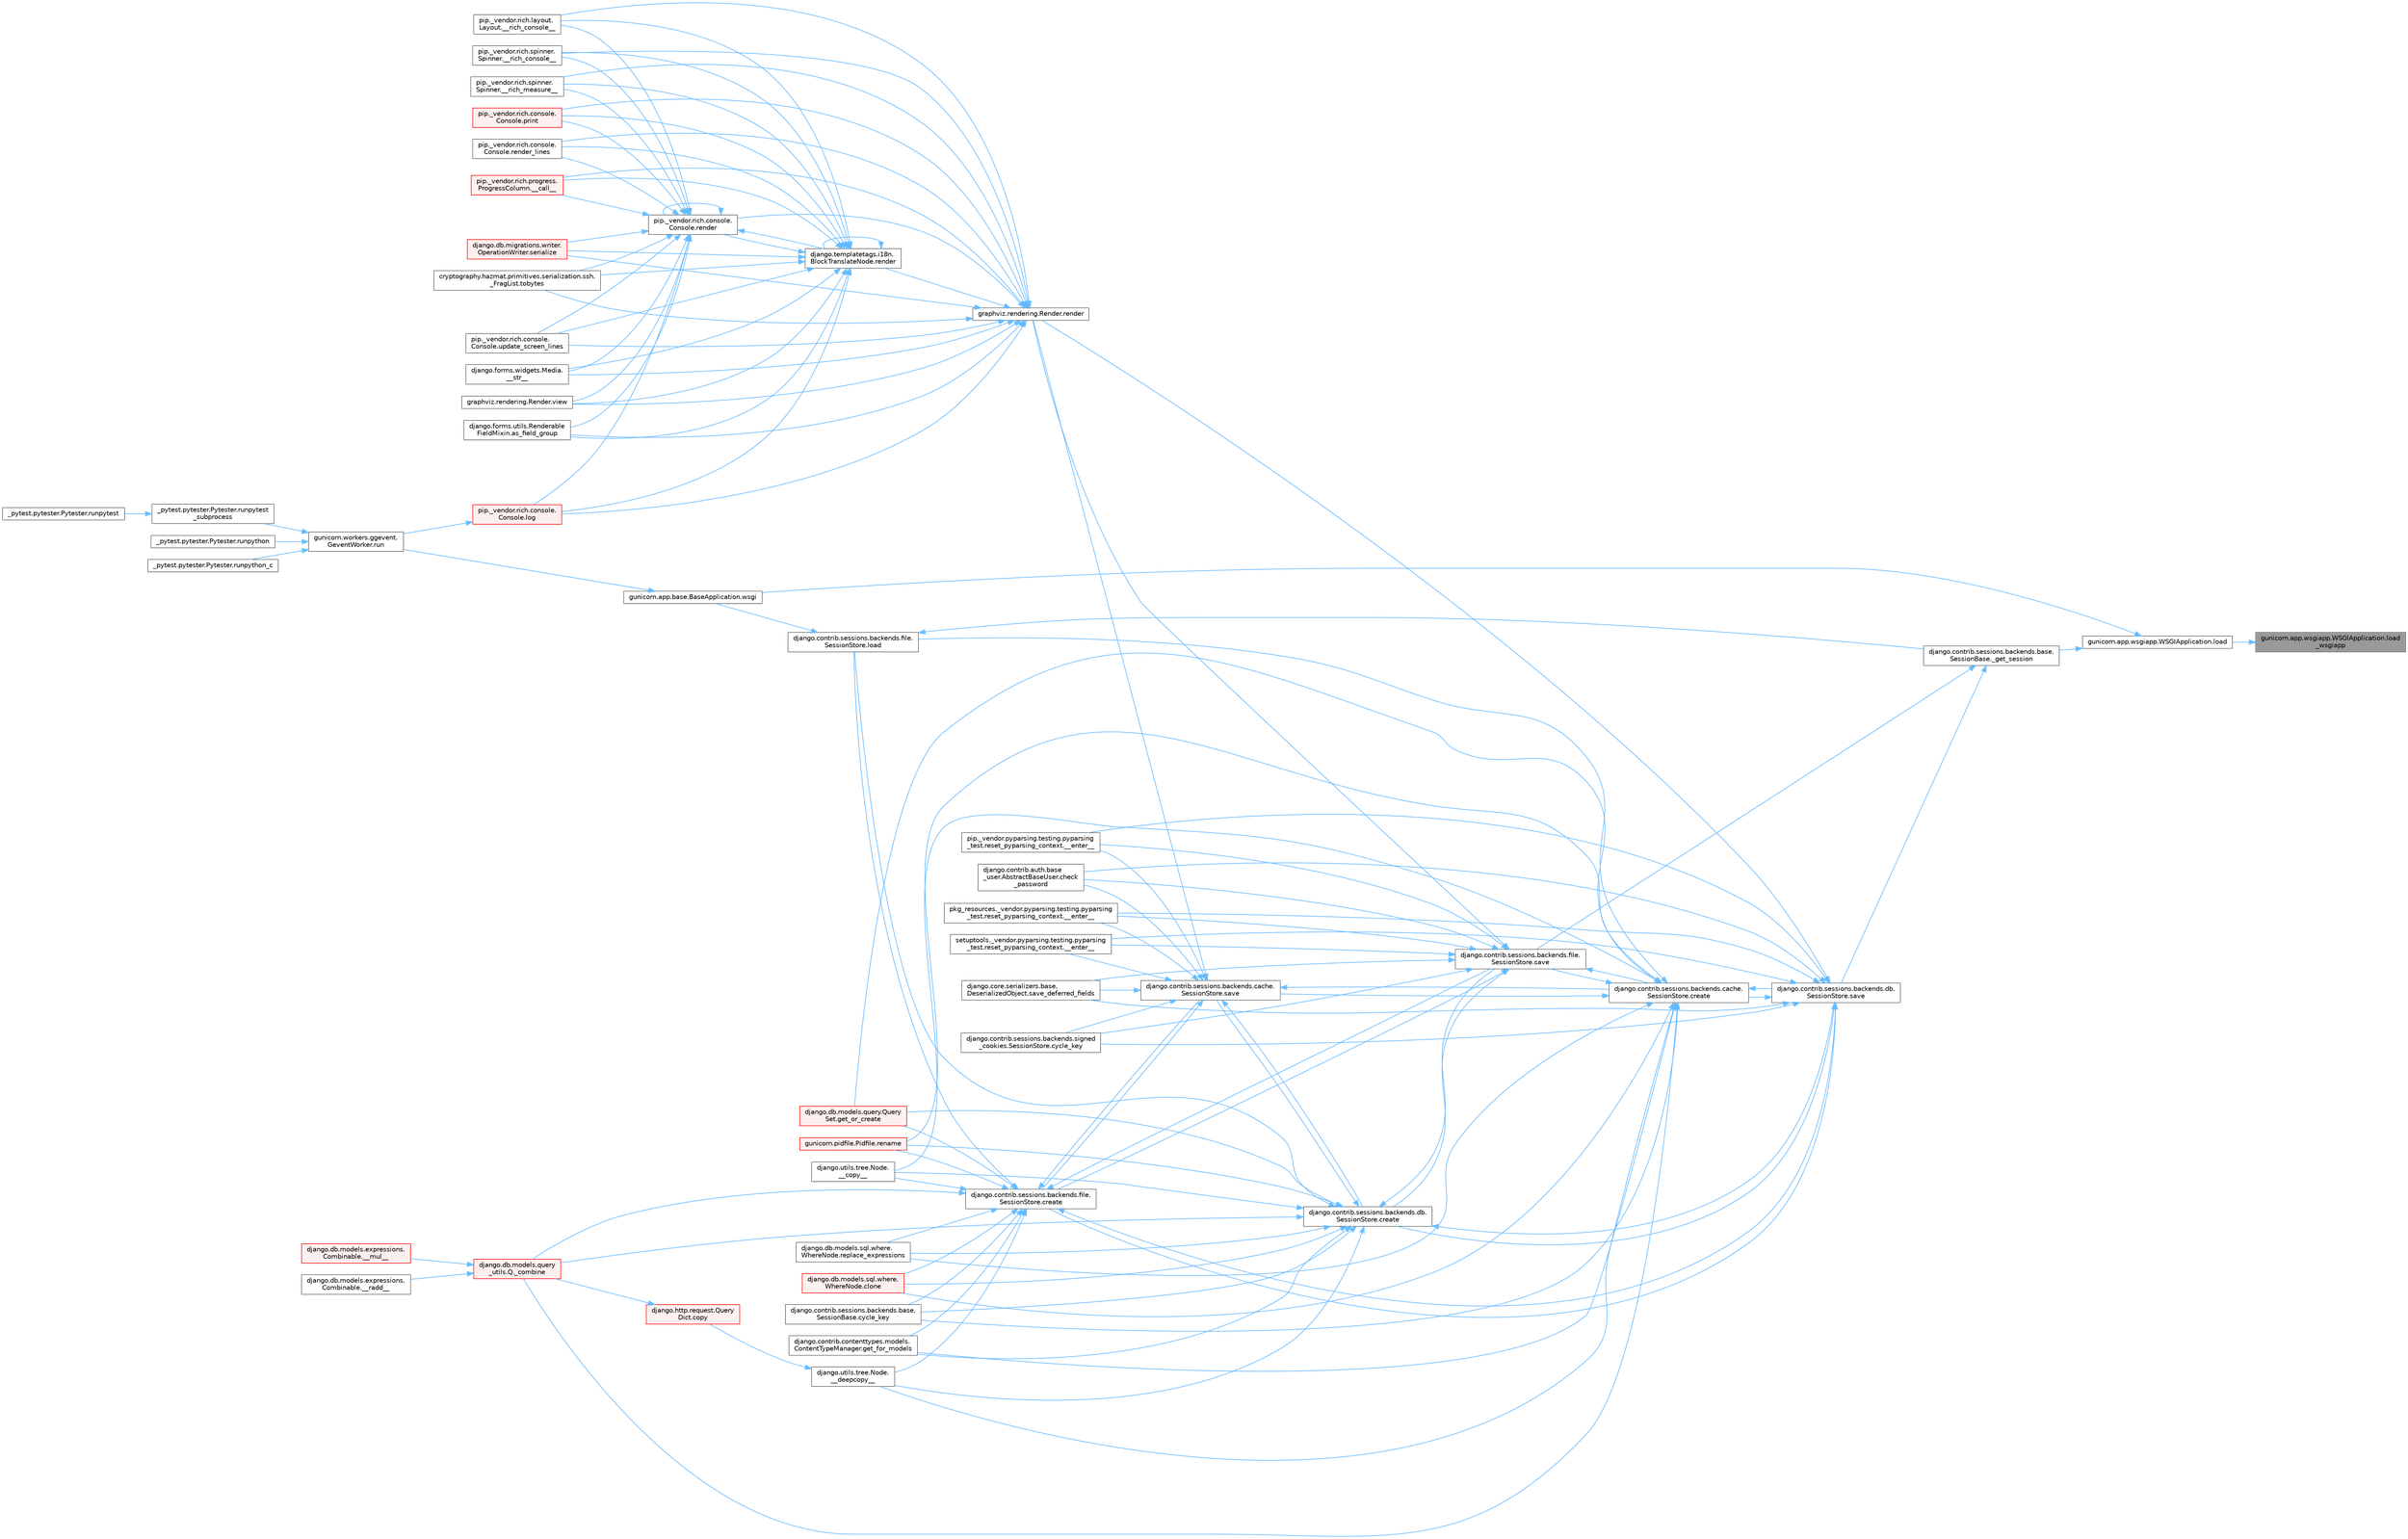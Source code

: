 digraph "gunicorn.app.wsgiapp.WSGIApplication.load_wsgiapp"
{
 // LATEX_PDF_SIZE
  bgcolor="transparent";
  edge [fontname=Helvetica,fontsize=10,labelfontname=Helvetica,labelfontsize=10];
  node [fontname=Helvetica,fontsize=10,shape=box,height=0.2,width=0.4];
  rankdir="RL";
  Node1 [id="Node000001",label="gunicorn.app.wsgiapp.WSGIApplication.load\l_wsgiapp",height=0.2,width=0.4,color="gray40", fillcolor="grey60", style="filled", fontcolor="black",tooltip=" "];
  Node1 -> Node2 [id="edge1_Node000001_Node000002",dir="back",color="steelblue1",style="solid",tooltip=" "];
  Node2 [id="Node000002",label="gunicorn.app.wsgiapp.WSGIApplication.load",height=0.2,width=0.4,color="grey40", fillcolor="white", style="filled",URL="$classgunicorn_1_1app_1_1wsgiapp_1_1_w_s_g_i_application.html#a682273a1ef500147150c6e98b8efaa89",tooltip=" "];
  Node2 -> Node3 [id="edge2_Node000002_Node000003",dir="back",color="steelblue1",style="solid",tooltip=" "];
  Node3 [id="Node000003",label="django.contrib.sessions.backends.base.\lSessionBase._get_session",height=0.2,width=0.4,color="grey40", fillcolor="white", style="filled",URL="$classdjango_1_1contrib_1_1sessions_1_1backends_1_1base_1_1_session_base.html#a3ca0af594cbb5d34f3d4f76c8f90bf4f",tooltip=" "];
  Node3 -> Node4 [id="edge3_Node000003_Node000004",dir="back",color="steelblue1",style="solid",tooltip=" "];
  Node4 [id="Node000004",label="django.contrib.sessions.backends.db.\lSessionStore.save",height=0.2,width=0.4,color="grey40", fillcolor="white", style="filled",URL="$classdjango_1_1contrib_1_1sessions_1_1backends_1_1db_1_1_session_store.html#a68a6b4f159bd3dc969ec80b34c1622af",tooltip=" "];
  Node4 -> Node5 [id="edge4_Node000004_Node000005",dir="back",color="steelblue1",style="solid",tooltip=" "];
  Node5 [id="Node000005",label="pip._vendor.pyparsing.testing.pyparsing\l_test.reset_pyparsing_context.__enter__",height=0.2,width=0.4,color="grey40", fillcolor="white", style="filled",URL="$classpip_1_1__vendor_1_1pyparsing_1_1testing_1_1pyparsing__test_1_1reset__pyparsing__context.html#a3d39d97a0d95a9b46c987e6dff52b7c0",tooltip=" "];
  Node4 -> Node6 [id="edge5_Node000004_Node000006",dir="back",color="steelblue1",style="solid",tooltip=" "];
  Node6 [id="Node000006",label="pkg_resources._vendor.pyparsing.testing.pyparsing\l_test.reset_pyparsing_context.__enter__",height=0.2,width=0.4,color="grey40", fillcolor="white", style="filled",URL="$classpkg__resources_1_1__vendor_1_1pyparsing_1_1testing_1_1pyparsing__test_1_1reset__pyparsing__context.html#a8d8360c033ccc7296fb9323a07cdeb25",tooltip=" "];
  Node4 -> Node7 [id="edge6_Node000004_Node000007",dir="back",color="steelblue1",style="solid",tooltip=" "];
  Node7 [id="Node000007",label="setuptools._vendor.pyparsing.testing.pyparsing\l_test.reset_pyparsing_context.__enter__",height=0.2,width=0.4,color="grey40", fillcolor="white", style="filled",URL="$classsetuptools_1_1__vendor_1_1pyparsing_1_1testing_1_1pyparsing__test_1_1reset__pyparsing__context.html#a436e2ea8355c86505c8cfdae81714c7c",tooltip=" "];
  Node4 -> Node8 [id="edge7_Node000004_Node000008",dir="back",color="steelblue1",style="solid",tooltip=" "];
  Node8 [id="Node000008",label="django.contrib.auth.base\l_user.AbstractBaseUser.check\l_password",height=0.2,width=0.4,color="grey40", fillcolor="white", style="filled",URL="$classdjango_1_1contrib_1_1auth_1_1base__user_1_1_abstract_base_user.html#aaa9bb7fa5353bc1917dbd7f87b63321a",tooltip=" "];
  Node4 -> Node9 [id="edge8_Node000004_Node000009",dir="back",color="steelblue1",style="solid",tooltip=" "];
  Node9 [id="Node000009",label="django.contrib.sessions.backends.cache.\lSessionStore.create",height=0.2,width=0.4,color="grey40", fillcolor="white", style="filled",URL="$classdjango_1_1contrib_1_1sessions_1_1backends_1_1cache_1_1_session_store.html#a38c9efbdb5115fd1820ae198b767c39c",tooltip=" "];
  Node9 -> Node10 [id="edge9_Node000009_Node000010",dir="back",color="steelblue1",style="solid",tooltip=" "];
  Node10 [id="Node000010",label="django.utils.tree.Node.\l__copy__",height=0.2,width=0.4,color="grey40", fillcolor="white", style="filled",URL="$classdjango_1_1utils_1_1tree_1_1_node.html#abae878f6b4500b8b241c23d8fac46e63",tooltip=" "];
  Node9 -> Node11 [id="edge10_Node000009_Node000011",dir="back",color="steelblue1",style="solid",tooltip=" "];
  Node11 [id="Node000011",label="django.utils.tree.Node.\l__deepcopy__",height=0.2,width=0.4,color="grey40", fillcolor="white", style="filled",URL="$classdjango_1_1utils_1_1tree_1_1_node.html#a38840c46ded3963808edbeec90765d6b",tooltip=" "];
  Node11 -> Node12 [id="edge11_Node000011_Node000012",dir="back",color="steelblue1",style="solid",tooltip=" "];
  Node12 [id="Node000012",label="django.http.request.Query\lDict.copy",height=0.2,width=0.4,color="red", fillcolor="#FFF0F0", style="filled",URL="$classdjango_1_1http_1_1request_1_1_query_dict.html#ada9e4956e62868c5587b9ffde7b358b5",tooltip=" "];
  Node12 -> Node154 [id="edge12_Node000012_Node000154",dir="back",color="steelblue1",style="solid",tooltip=" "];
  Node154 [id="Node000154",label="django.db.models.query\l_utils.Q._combine",height=0.2,width=0.4,color="red", fillcolor="#FFF0F0", style="filled",URL="$classdjango_1_1db_1_1models_1_1query__utils_1_1_q.html#ade621b98231b73615e1aa3a726560c55",tooltip=" "];
  Node154 -> Node155 [id="edge13_Node000154_Node000155",dir="back",color="steelblue1",style="solid",tooltip=" "];
  Node155 [id="Node000155",label="django.db.models.expressions.\lCombinable.__mul__",height=0.2,width=0.4,color="red", fillcolor="#FFF0F0", style="filled",URL="$classdjango_1_1db_1_1models_1_1expressions_1_1_combinable.html#a18670e03ec4b2fc0eafb0782602b72ec",tooltip=" "];
  Node154 -> Node159 [id="edge14_Node000154_Node000159",dir="back",color="steelblue1",style="solid",tooltip=" "];
  Node159 [id="Node000159",label="django.db.models.expressions.\lCombinable.__radd__",height=0.2,width=0.4,color="grey40", fillcolor="white", style="filled",URL="$classdjango_1_1db_1_1models_1_1expressions_1_1_combinable.html#a4872efab02abfbe2d20977469210ce25",tooltip=" "];
  Node9 -> Node154 [id="edge15_Node000009_Node000154",dir="back",color="steelblue1",style="solid",tooltip=" "];
  Node9 -> Node394 [id="edge16_Node000009_Node000394",dir="back",color="steelblue1",style="solid",tooltip=" "];
  Node394 [id="Node000394",label="django.db.models.sql.where.\lWhereNode.clone",height=0.2,width=0.4,color="red", fillcolor="#FFF0F0", style="filled",URL="$classdjango_1_1db_1_1models_1_1sql_1_1where_1_1_where_node.html#a0faff63950b774ce4ad391ea1f6b6d2c",tooltip=" "];
  Node9 -> Node32 [id="edge17_Node000009_Node000032",dir="back",color="steelblue1",style="solid",tooltip=" "];
  Node32 [id="Node000032",label="django.contrib.sessions.backends.base.\lSessionBase.cycle_key",height=0.2,width=0.4,color="grey40", fillcolor="white", style="filled",URL="$classdjango_1_1contrib_1_1sessions_1_1backends_1_1base_1_1_session_base.html#a6955e9bebe4e5b7d463bccfcf9181016",tooltip=" "];
  Node9 -> Node519 [id="edge18_Node000009_Node000519",dir="back",color="steelblue1",style="solid",tooltip=" "];
  Node519 [id="Node000519",label="django.contrib.contenttypes.models.\lContentTypeManager.get_for_models",height=0.2,width=0.4,color="grey40", fillcolor="white", style="filled",URL="$classdjango_1_1contrib_1_1contenttypes_1_1models_1_1_content_type_manager.html#a541a2e215680799739b6f8c1b19ddda4",tooltip=" "];
  Node9 -> Node520 [id="edge19_Node000009_Node000520",dir="back",color="steelblue1",style="solid",tooltip=" "];
  Node520 [id="Node000520",label="django.db.models.query.Query\lSet.get_or_create",height=0.2,width=0.4,color="red", fillcolor="#FFF0F0", style="filled",URL="$classdjango_1_1db_1_1models_1_1query_1_1_query_set.html#a0f727927ec4d1b9f3087b831cc911c59",tooltip=" "];
  Node9 -> Node302 [id="edge20_Node000009_Node000302",dir="back",color="steelblue1",style="solid",tooltip=" "];
  Node302 [id="Node000302",label="django.contrib.sessions.backends.file.\lSessionStore.load",height=0.2,width=0.4,color="grey40", fillcolor="white", style="filled",URL="$classdjango_1_1contrib_1_1sessions_1_1backends_1_1file_1_1_session_store.html#a408fa63512306fbaa7bbb62742f0295f",tooltip=" "];
  Node302 -> Node3 [id="edge21_Node000302_Node000003",dir="back",color="steelblue1",style="solid",tooltip=" "];
  Node302 -> Node299 [id="edge22_Node000302_Node000299",dir="back",color="steelblue1",style="solid",tooltip=" "];
  Node299 [id="Node000299",label="gunicorn.app.base.BaseApplication.wsgi",height=0.2,width=0.4,color="grey40", fillcolor="white", style="filled",URL="$classgunicorn_1_1app_1_1base_1_1_base_application.html#a18ae24b2d0d44fb694b9f2b0cdffa670",tooltip=" "];
  Node299 -> Node300 [id="edge23_Node000299_Node000300",dir="back",color="steelblue1",style="solid",tooltip=" "];
  Node300 [id="Node000300",label="gunicorn.workers.ggevent.\lGeventWorker.run",height=0.2,width=0.4,color="grey40", fillcolor="white", style="filled",URL="$classgunicorn_1_1workers_1_1ggevent_1_1_gevent_worker.html#a0d8ffe6d6db44cfe8310ccf5643506ee",tooltip=" "];
  Node300 -> Node105 [id="edge24_Node000300_Node000105",dir="back",color="steelblue1",style="solid",tooltip=" "];
  Node105 [id="Node000105",label="_pytest.pytester.Pytester.runpytest\l_subprocess",height=0.2,width=0.4,color="grey40", fillcolor="white", style="filled",URL="$class__pytest_1_1pytester_1_1_pytester.html#a59323c6d6a1469a1206f1c0b8fce99c9",tooltip=" "];
  Node105 -> Node106 [id="edge25_Node000105_Node000106",dir="back",color="steelblue1",style="solid",tooltip=" "];
  Node106 [id="Node000106",label="_pytest.pytester.Pytester.runpytest",height=0.2,width=0.4,color="grey40", fillcolor="white", style="filled",URL="$class__pytest_1_1pytester_1_1_pytester.html#a2765db48ffe1b8853581d711ff43a87b",tooltip=" "];
  Node300 -> Node107 [id="edge26_Node000300_Node000107",dir="back",color="steelblue1",style="solid",tooltip=" "];
  Node107 [id="Node000107",label="_pytest.pytester.Pytester.runpython",height=0.2,width=0.4,color="grey40", fillcolor="white", style="filled",URL="$class__pytest_1_1pytester_1_1_pytester.html#a4e0c539507f15fd333cf618faf9687ef",tooltip=" "];
  Node300 -> Node108 [id="edge27_Node000300_Node000108",dir="back",color="steelblue1",style="solid",tooltip=" "];
  Node108 [id="Node000108",label="_pytest.pytester.Pytester.runpython_c",height=0.2,width=0.4,color="grey40", fillcolor="white", style="filled",URL="$class__pytest_1_1pytester_1_1_pytester.html#aea789acfe206d9c40d9a6bf54a337f2a",tooltip=" "];
  Node9 -> Node522 [id="edge28_Node000009_Node000522",dir="back",color="steelblue1",style="solid",tooltip=" "];
  Node522 [id="Node000522",label="gunicorn.pidfile.Pidfile.rename",height=0.2,width=0.4,color="red", fillcolor="#FFF0F0", style="filled",URL="$classgunicorn_1_1pidfile_1_1_pidfile.html#af03623bf56b92f594700ba5e5f25bc76",tooltip=" "];
  Node9 -> Node524 [id="edge29_Node000009_Node000524",dir="back",color="steelblue1",style="solid",tooltip=" "];
  Node524 [id="Node000524",label="django.db.models.sql.where.\lWhereNode.replace_expressions",height=0.2,width=0.4,color="grey40", fillcolor="white", style="filled",URL="$classdjango_1_1db_1_1models_1_1sql_1_1where_1_1_where_node.html#a1cc3580a7f4a51605b52ae4a9653b3ac",tooltip=" "];
  Node9 -> Node525 [id="edge30_Node000009_Node000525",dir="back",color="steelblue1",style="solid",tooltip=" "];
  Node525 [id="Node000525",label="django.contrib.sessions.backends.cache.\lSessionStore.save",height=0.2,width=0.4,color="grey40", fillcolor="white", style="filled",URL="$classdjango_1_1contrib_1_1sessions_1_1backends_1_1cache_1_1_session_store.html#a67e81d959c24e3a84b1e755a9a861c53",tooltip=" "];
  Node525 -> Node5 [id="edge31_Node000525_Node000005",dir="back",color="steelblue1",style="solid",tooltip=" "];
  Node525 -> Node6 [id="edge32_Node000525_Node000006",dir="back",color="steelblue1",style="solid",tooltip=" "];
  Node525 -> Node7 [id="edge33_Node000525_Node000007",dir="back",color="steelblue1",style="solid",tooltip=" "];
  Node525 -> Node8 [id="edge34_Node000525_Node000008",dir="back",color="steelblue1",style="solid",tooltip=" "];
  Node525 -> Node9 [id="edge35_Node000525_Node000009",dir="back",color="steelblue1",style="solid",tooltip=" "];
  Node525 -> Node393 [id="edge36_Node000525_Node000393",dir="back",color="steelblue1",style="solid",tooltip=" "];
  Node393 [id="Node000393",label="django.contrib.sessions.backends.db.\lSessionStore.create",height=0.2,width=0.4,color="grey40", fillcolor="white", style="filled",URL="$classdjango_1_1contrib_1_1sessions_1_1backends_1_1db_1_1_session_store.html#a4a98c0168c61e75be58e279660aa6ce4",tooltip=" "];
  Node393 -> Node10 [id="edge37_Node000393_Node000010",dir="back",color="steelblue1",style="solid",tooltip=" "];
  Node393 -> Node11 [id="edge38_Node000393_Node000011",dir="back",color="steelblue1",style="solid",tooltip=" "];
  Node393 -> Node154 [id="edge39_Node000393_Node000154",dir="back",color="steelblue1",style="solid",tooltip=" "];
  Node393 -> Node394 [id="edge40_Node000393_Node000394",dir="back",color="steelblue1",style="solid",tooltip=" "];
  Node393 -> Node32 [id="edge41_Node000393_Node000032",dir="back",color="steelblue1",style="solid",tooltip=" "];
  Node393 -> Node519 [id="edge42_Node000393_Node000519",dir="back",color="steelblue1",style="solid",tooltip=" "];
  Node393 -> Node520 [id="edge43_Node000393_Node000520",dir="back",color="steelblue1",style="solid",tooltip=" "];
  Node393 -> Node302 [id="edge44_Node000393_Node000302",dir="back",color="steelblue1",style="solid",tooltip=" "];
  Node393 -> Node522 [id="edge45_Node000393_Node000522",dir="back",color="steelblue1",style="solid",tooltip=" "];
  Node393 -> Node524 [id="edge46_Node000393_Node000524",dir="back",color="steelblue1",style="solid",tooltip=" "];
  Node393 -> Node525 [id="edge47_Node000393_Node000525",dir="back",color="steelblue1",style="solid",tooltip=" "];
  Node393 -> Node4 [id="edge48_Node000393_Node000004",dir="back",color="steelblue1",style="solid",tooltip=" "];
  Node393 -> Node1117 [id="edge49_Node000393_Node001117",dir="back",color="steelblue1",style="solid",tooltip=" "];
  Node1117 [id="Node001117",label="django.contrib.sessions.backends.file.\lSessionStore.save",height=0.2,width=0.4,color="grey40", fillcolor="white", style="filled",URL="$classdjango_1_1contrib_1_1sessions_1_1backends_1_1file_1_1_session_store.html#af170f9c112376eb1627509287bf9620f",tooltip=" "];
  Node1117 -> Node5 [id="edge50_Node001117_Node000005",dir="back",color="steelblue1",style="solid",tooltip=" "];
  Node1117 -> Node6 [id="edge51_Node001117_Node000006",dir="back",color="steelblue1",style="solid",tooltip=" "];
  Node1117 -> Node7 [id="edge52_Node001117_Node000007",dir="back",color="steelblue1",style="solid",tooltip=" "];
  Node1117 -> Node8 [id="edge53_Node001117_Node000008",dir="back",color="steelblue1",style="solid",tooltip=" "];
  Node1117 -> Node9 [id="edge54_Node001117_Node000009",dir="back",color="steelblue1",style="solid",tooltip=" "];
  Node1117 -> Node393 [id="edge55_Node001117_Node000393",dir="back",color="steelblue1",style="solid",tooltip=" "];
  Node1117 -> Node518 [id="edge56_Node001117_Node000518",dir="back",color="steelblue1",style="solid",tooltip=" "];
  Node518 [id="Node000518",label="django.contrib.sessions.backends.file.\lSessionStore.create",height=0.2,width=0.4,color="grey40", fillcolor="white", style="filled",URL="$classdjango_1_1contrib_1_1sessions_1_1backends_1_1file_1_1_session_store.html#a6624db6a37dfff490f837047e0a60dda",tooltip=" "];
  Node518 -> Node10 [id="edge57_Node000518_Node000010",dir="back",color="steelblue1",style="solid",tooltip=" "];
  Node518 -> Node11 [id="edge58_Node000518_Node000011",dir="back",color="steelblue1",style="solid",tooltip=" "];
  Node518 -> Node154 [id="edge59_Node000518_Node000154",dir="back",color="steelblue1",style="solid",tooltip=" "];
  Node518 -> Node394 [id="edge60_Node000518_Node000394",dir="back",color="steelblue1",style="solid",tooltip=" "];
  Node518 -> Node32 [id="edge61_Node000518_Node000032",dir="back",color="steelblue1",style="solid",tooltip=" "];
  Node518 -> Node519 [id="edge62_Node000518_Node000519",dir="back",color="steelblue1",style="solid",tooltip=" "];
  Node518 -> Node520 [id="edge63_Node000518_Node000520",dir="back",color="steelblue1",style="solid",tooltip=" "];
  Node518 -> Node302 [id="edge64_Node000518_Node000302",dir="back",color="steelblue1",style="solid",tooltip=" "];
  Node518 -> Node522 [id="edge65_Node000518_Node000522",dir="back",color="steelblue1",style="solid",tooltip=" "];
  Node518 -> Node524 [id="edge66_Node000518_Node000524",dir="back",color="steelblue1",style="solid",tooltip=" "];
  Node518 -> Node525 [id="edge67_Node000518_Node000525",dir="back",color="steelblue1",style="solid",tooltip=" "];
  Node518 -> Node4 [id="edge68_Node000518_Node000004",dir="back",color="steelblue1",style="solid",tooltip=" "];
  Node518 -> Node1117 [id="edge69_Node000518_Node001117",dir="back",color="steelblue1",style="solid",tooltip=" "];
  Node1117 -> Node526 [id="edge70_Node001117_Node000526",dir="back",color="steelblue1",style="solid",tooltip=" "];
  Node526 [id="Node000526",label="django.contrib.sessions.backends.signed\l_cookies.SessionStore.cycle_key",height=0.2,width=0.4,color="grey40", fillcolor="white", style="filled",URL="$classdjango_1_1contrib_1_1sessions_1_1backends_1_1signed__cookies_1_1_session_store.html#abf8e71313b847459c30f19e691c25a93",tooltip=" "];
  Node1117 -> Node527 [id="edge71_Node001117_Node000527",dir="back",color="steelblue1",style="solid",tooltip=" "];
  Node527 [id="Node000527",label="graphviz.rendering.Render.render",height=0.2,width=0.4,color="grey40", fillcolor="white", style="filled",URL="$classgraphviz_1_1rendering_1_1_render.html#a0249d6538d64a6b59b1bed64d4636456",tooltip=" "];
  Node527 -> Node408 [id="edge72_Node000527_Node000408",dir="back",color="steelblue1",style="solid",tooltip=" "];
  Node408 [id="Node000408",label="pip._vendor.rich.progress.\lProgressColumn.__call__",height=0.2,width=0.4,color="red", fillcolor="#FFF0F0", style="filled",URL="$classpip_1_1__vendor_1_1rich_1_1progress_1_1_progress_column.html#ae0c399be74222f949edb0fa5324cf6ea",tooltip=" "];
  Node527 -> Node409 [id="edge73_Node000527_Node000409",dir="back",color="steelblue1",style="solid",tooltip=" "];
  Node409 [id="Node000409",label="pip._vendor.rich.layout.\lLayout.__rich_console__",height=0.2,width=0.4,color="grey40", fillcolor="white", style="filled",URL="$classpip_1_1__vendor_1_1rich_1_1layout_1_1_layout.html#ac39cb3d17d2b0324ee1b0dada41a3ebd",tooltip=" "];
  Node527 -> Node410 [id="edge74_Node000527_Node000410",dir="back",color="steelblue1",style="solid",tooltip=" "];
  Node410 [id="Node000410",label="pip._vendor.rich.spinner.\lSpinner.__rich_console__",height=0.2,width=0.4,color="grey40", fillcolor="white", style="filled",URL="$classpip_1_1__vendor_1_1rich_1_1spinner_1_1_spinner.html#a6883d8dced19ac48d4dfc74f776357fd",tooltip=" "];
  Node527 -> Node411 [id="edge75_Node000527_Node000411",dir="back",color="steelblue1",style="solid",tooltip=" "];
  Node411 [id="Node000411",label="pip._vendor.rich.spinner.\lSpinner.__rich_measure__",height=0.2,width=0.4,color="grey40", fillcolor="white", style="filled",URL="$classpip_1_1__vendor_1_1rich_1_1spinner_1_1_spinner.html#a89745682c823c44a31bae8e8d07869f5",tooltip=" "];
  Node527 -> Node412 [id="edge76_Node000527_Node000412",dir="back",color="steelblue1",style="solid",tooltip=" "];
  Node412 [id="Node000412",label="django.forms.widgets.Media.\l__str__",height=0.2,width=0.4,color="grey40", fillcolor="white", style="filled",URL="$classdjango_1_1forms_1_1widgets_1_1_media.html#ae1651710548a7d9f14f036d035012d21",tooltip=" "];
  Node527 -> Node413 [id="edge77_Node000527_Node000413",dir="back",color="steelblue1",style="solid",tooltip=" "];
  Node413 [id="Node000413",label="django.forms.utils.Renderable\lFieldMixin.as_field_group",height=0.2,width=0.4,color="grey40", fillcolor="white", style="filled",URL="$classdjango_1_1forms_1_1utils_1_1_renderable_field_mixin.html#a1e9a1b4f790ea694431554267fd5d74c",tooltip=" "];
  Node527 -> Node414 [id="edge78_Node000527_Node000414",dir="back",color="steelblue1",style="solid",tooltip=" "];
  Node414 [id="Node000414",label="pip._vendor.rich.console.\lConsole.log",height=0.2,width=0.4,color="red", fillcolor="#FFF0F0", style="filled",URL="$classpip_1_1__vendor_1_1rich_1_1console_1_1_console.html#af9c77e39f9413fc2b134c60cfa23b0f1",tooltip=" "];
  Node414 -> Node300 [id="edge79_Node000414_Node000300",dir="back",color="steelblue1",style="solid",tooltip=" "];
  Node527 -> Node528 [id="edge80_Node000527_Node000528",dir="back",color="steelblue1",style="solid",tooltip=" "];
  Node528 [id="Node000528",label="pip._vendor.rich.console.\lConsole.print",height=0.2,width=0.4,color="red", fillcolor="#FFF0F0", style="filled",URL="$classpip_1_1__vendor_1_1rich_1_1console_1_1_console.html#af954370cdbb49236b597f2c11064549d",tooltip=" "];
  Node527 -> Node853 [id="edge81_Node000527_Node000853",dir="back",color="steelblue1",style="solid",tooltip=" "];
  Node853 [id="Node000853",label="django.templatetags.i18n.\lBlockTranslateNode.render",height=0.2,width=0.4,color="grey40", fillcolor="white", style="filled",URL="$classdjango_1_1templatetags_1_1i18n_1_1_block_translate_node.html#aaf05bebfd02c1c4b676387ada0357832",tooltip=" "];
  Node853 -> Node408 [id="edge82_Node000853_Node000408",dir="back",color="steelblue1",style="solid",tooltip=" "];
  Node853 -> Node409 [id="edge83_Node000853_Node000409",dir="back",color="steelblue1",style="solid",tooltip=" "];
  Node853 -> Node410 [id="edge84_Node000853_Node000410",dir="back",color="steelblue1",style="solid",tooltip=" "];
  Node853 -> Node411 [id="edge85_Node000853_Node000411",dir="back",color="steelblue1",style="solid",tooltip=" "];
  Node853 -> Node412 [id="edge86_Node000853_Node000412",dir="back",color="steelblue1",style="solid",tooltip=" "];
  Node853 -> Node413 [id="edge87_Node000853_Node000413",dir="back",color="steelblue1",style="solid",tooltip=" "];
  Node853 -> Node414 [id="edge88_Node000853_Node000414",dir="back",color="steelblue1",style="solid",tooltip=" "];
  Node853 -> Node528 [id="edge89_Node000853_Node000528",dir="back",color="steelblue1",style="solid",tooltip=" "];
  Node853 -> Node853 [id="edge90_Node000853_Node000853",dir="back",color="steelblue1",style="solid",tooltip=" "];
  Node853 -> Node854 [id="edge91_Node000853_Node000854",dir="back",color="steelblue1",style="solid",tooltip=" "];
  Node854 [id="Node000854",label="pip._vendor.rich.console.\lConsole.render",height=0.2,width=0.4,color="grey40", fillcolor="white", style="filled",URL="$classpip_1_1__vendor_1_1rich_1_1console_1_1_console.html#a9551b8254c573105adde80622393a938",tooltip=" "];
  Node854 -> Node408 [id="edge92_Node000854_Node000408",dir="back",color="steelblue1",style="solid",tooltip=" "];
  Node854 -> Node409 [id="edge93_Node000854_Node000409",dir="back",color="steelblue1",style="solid",tooltip=" "];
  Node854 -> Node410 [id="edge94_Node000854_Node000410",dir="back",color="steelblue1",style="solid",tooltip=" "];
  Node854 -> Node411 [id="edge95_Node000854_Node000411",dir="back",color="steelblue1",style="solid",tooltip=" "];
  Node854 -> Node412 [id="edge96_Node000854_Node000412",dir="back",color="steelblue1",style="solid",tooltip=" "];
  Node854 -> Node413 [id="edge97_Node000854_Node000413",dir="back",color="steelblue1",style="solid",tooltip=" "];
  Node854 -> Node414 [id="edge98_Node000854_Node000414",dir="back",color="steelblue1",style="solid",tooltip=" "];
  Node854 -> Node528 [id="edge99_Node000854_Node000528",dir="back",color="steelblue1",style="solid",tooltip=" "];
  Node854 -> Node853 [id="edge100_Node000854_Node000853",dir="back",color="steelblue1",style="solid",tooltip=" "];
  Node854 -> Node854 [id="edge101_Node000854_Node000854",dir="back",color="steelblue1",style="solid",tooltip=" "];
  Node854 -> Node855 [id="edge102_Node000854_Node000855",dir="back",color="steelblue1",style="solid",tooltip=" "];
  Node855 [id="Node000855",label="pip._vendor.rich.console.\lConsole.render_lines",height=0.2,width=0.4,color="grey40", fillcolor="white", style="filled",URL="$classpip_1_1__vendor_1_1rich_1_1console_1_1_console.html#a5818808a49db20c5bee6986425f96f14",tooltip=" "];
  Node854 -> Node856 [id="edge103_Node000854_Node000856",dir="back",color="steelblue1",style="solid",tooltip=" "];
  Node856 [id="Node000856",label="django.db.migrations.writer.\lOperationWriter.serialize",height=0.2,width=0.4,color="red", fillcolor="#FFF0F0", style="filled",URL="$classdjango_1_1db_1_1migrations_1_1writer_1_1_operation_writer.html#a866e8d13e1c54a35d74e9a6b0383b2f8",tooltip=" "];
  Node854 -> Node1198 [id="edge104_Node000854_Node001198",dir="back",color="steelblue1",style="solid",tooltip=" "];
  Node1198 [id="Node001198",label="cryptography.hazmat.primitives.serialization.ssh.\l_FragList.tobytes",height=0.2,width=0.4,color="grey40", fillcolor="white", style="filled",URL="$classcryptography_1_1hazmat_1_1primitives_1_1serialization_1_1ssh_1_1___frag_list.html#a195dd4e7c741624829a13af53fa3de38",tooltip=" "];
  Node854 -> Node1199 [id="edge105_Node000854_Node001199",dir="back",color="steelblue1",style="solid",tooltip=" "];
  Node1199 [id="Node001199",label="pip._vendor.rich.console.\lConsole.update_screen_lines",height=0.2,width=0.4,color="grey40", fillcolor="white", style="filled",URL="$classpip_1_1__vendor_1_1rich_1_1console_1_1_console.html#a21cfe5af86ec7533f23d45fe2969817e",tooltip=" "];
  Node854 -> Node1200 [id="edge106_Node000854_Node001200",dir="back",color="steelblue1",style="solid",tooltip=" "];
  Node1200 [id="Node001200",label="graphviz.rendering.Render.view",height=0.2,width=0.4,color="grey40", fillcolor="white", style="filled",URL="$classgraphviz_1_1rendering_1_1_render.html#a53169c422996b9a7e92b5580c13914e2",tooltip=" "];
  Node853 -> Node855 [id="edge107_Node000853_Node000855",dir="back",color="steelblue1",style="solid",tooltip=" "];
  Node853 -> Node856 [id="edge108_Node000853_Node000856",dir="back",color="steelblue1",style="solid",tooltip=" "];
  Node853 -> Node1198 [id="edge109_Node000853_Node001198",dir="back",color="steelblue1",style="solid",tooltip=" "];
  Node853 -> Node1199 [id="edge110_Node000853_Node001199",dir="back",color="steelblue1",style="solid",tooltip=" "];
  Node853 -> Node1200 [id="edge111_Node000853_Node001200",dir="back",color="steelblue1",style="solid",tooltip=" "];
  Node527 -> Node854 [id="edge112_Node000527_Node000854",dir="back",color="steelblue1",style="solid",tooltip=" "];
  Node527 -> Node855 [id="edge113_Node000527_Node000855",dir="back",color="steelblue1",style="solid",tooltip=" "];
  Node527 -> Node856 [id="edge114_Node000527_Node000856",dir="back",color="steelblue1",style="solid",tooltip=" "];
  Node527 -> Node1198 [id="edge115_Node000527_Node001198",dir="back",color="steelblue1",style="solid",tooltip=" "];
  Node527 -> Node1199 [id="edge116_Node000527_Node001199",dir="back",color="steelblue1",style="solid",tooltip=" "];
  Node527 -> Node1200 [id="edge117_Node000527_Node001200",dir="back",color="steelblue1",style="solid",tooltip=" "];
  Node1117 -> Node1118 [id="edge118_Node001117_Node001118",dir="back",color="steelblue1",style="solid",tooltip=" "];
  Node1118 [id="Node001118",label="django.core.serializers.base.\lDeserializedObject.save_deferred_fields",height=0.2,width=0.4,color="grey40", fillcolor="white", style="filled",URL="$classdjango_1_1core_1_1serializers_1_1base_1_1_deserialized_object.html#a2fd4269d14e2f58fda59335c79a582f5",tooltip=" "];
  Node525 -> Node518 [id="edge119_Node000525_Node000518",dir="back",color="steelblue1",style="solid",tooltip=" "];
  Node525 -> Node526 [id="edge120_Node000525_Node000526",dir="back",color="steelblue1",style="solid",tooltip=" "];
  Node525 -> Node527 [id="edge121_Node000525_Node000527",dir="back",color="steelblue1",style="solid",tooltip=" "];
  Node525 -> Node1118 [id="edge122_Node000525_Node001118",dir="back",color="steelblue1",style="solid",tooltip=" "];
  Node9 -> Node4 [id="edge123_Node000009_Node000004",dir="back",color="steelblue1",style="solid",tooltip=" "];
  Node9 -> Node1117 [id="edge124_Node000009_Node001117",dir="back",color="steelblue1",style="solid",tooltip=" "];
  Node4 -> Node393 [id="edge125_Node000004_Node000393",dir="back",color="steelblue1",style="solid",tooltip=" "];
  Node4 -> Node518 [id="edge126_Node000004_Node000518",dir="back",color="steelblue1",style="solid",tooltip=" "];
  Node4 -> Node526 [id="edge127_Node000004_Node000526",dir="back",color="steelblue1",style="solid",tooltip=" "];
  Node4 -> Node527 [id="edge128_Node000004_Node000527",dir="back",color="steelblue1",style="solid",tooltip=" "];
  Node4 -> Node1118 [id="edge129_Node000004_Node001118",dir="back",color="steelblue1",style="solid",tooltip=" "];
  Node3 -> Node1117 [id="edge130_Node000003_Node001117",dir="back",color="steelblue1",style="solid",tooltip=" "];
  Node2 -> Node299 [id="edge131_Node000002_Node000299",dir="back",color="steelblue1",style="solid",tooltip=" "];
}
